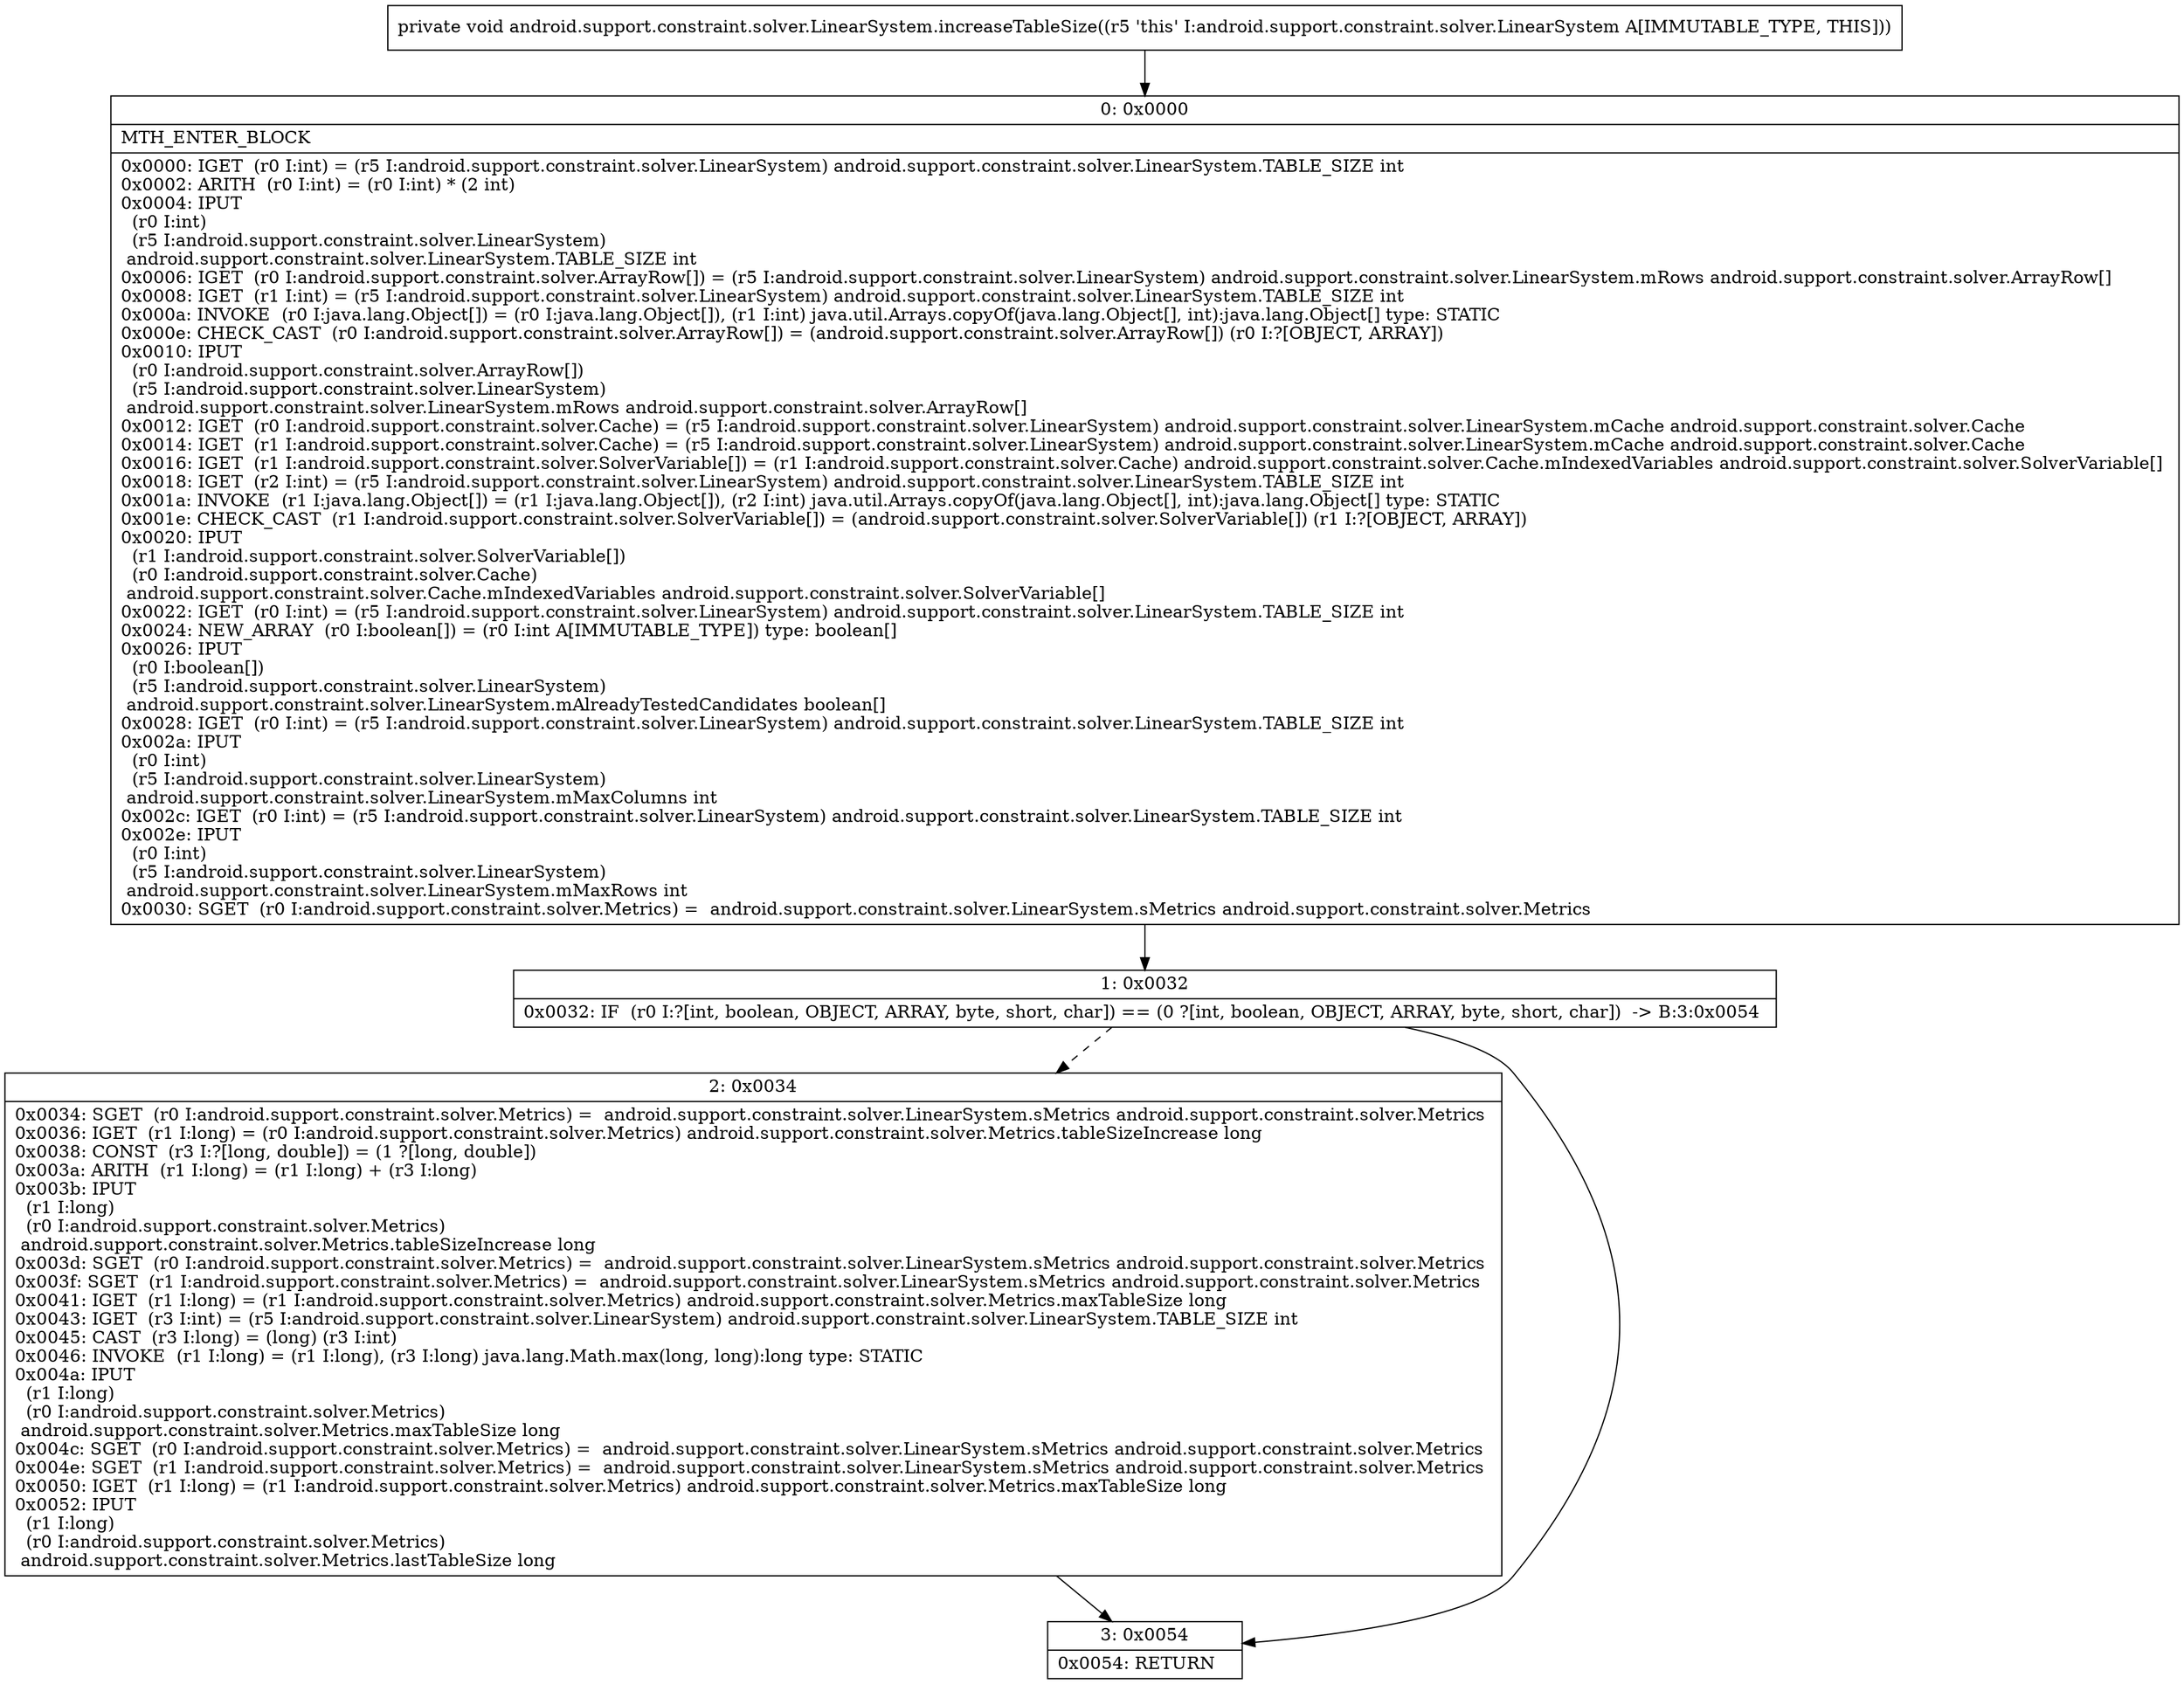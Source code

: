 digraph "CFG forandroid.support.constraint.solver.LinearSystem.increaseTableSize()V" {
Node_0 [shape=record,label="{0\:\ 0x0000|MTH_ENTER_BLOCK\l|0x0000: IGET  (r0 I:int) = (r5 I:android.support.constraint.solver.LinearSystem) android.support.constraint.solver.LinearSystem.TABLE_SIZE int \l0x0002: ARITH  (r0 I:int) = (r0 I:int) * (2 int) \l0x0004: IPUT  \l  (r0 I:int)\l  (r5 I:android.support.constraint.solver.LinearSystem)\l android.support.constraint.solver.LinearSystem.TABLE_SIZE int \l0x0006: IGET  (r0 I:android.support.constraint.solver.ArrayRow[]) = (r5 I:android.support.constraint.solver.LinearSystem) android.support.constraint.solver.LinearSystem.mRows android.support.constraint.solver.ArrayRow[] \l0x0008: IGET  (r1 I:int) = (r5 I:android.support.constraint.solver.LinearSystem) android.support.constraint.solver.LinearSystem.TABLE_SIZE int \l0x000a: INVOKE  (r0 I:java.lang.Object[]) = (r0 I:java.lang.Object[]), (r1 I:int) java.util.Arrays.copyOf(java.lang.Object[], int):java.lang.Object[] type: STATIC \l0x000e: CHECK_CAST  (r0 I:android.support.constraint.solver.ArrayRow[]) = (android.support.constraint.solver.ArrayRow[]) (r0 I:?[OBJECT, ARRAY]) \l0x0010: IPUT  \l  (r0 I:android.support.constraint.solver.ArrayRow[])\l  (r5 I:android.support.constraint.solver.LinearSystem)\l android.support.constraint.solver.LinearSystem.mRows android.support.constraint.solver.ArrayRow[] \l0x0012: IGET  (r0 I:android.support.constraint.solver.Cache) = (r5 I:android.support.constraint.solver.LinearSystem) android.support.constraint.solver.LinearSystem.mCache android.support.constraint.solver.Cache \l0x0014: IGET  (r1 I:android.support.constraint.solver.Cache) = (r5 I:android.support.constraint.solver.LinearSystem) android.support.constraint.solver.LinearSystem.mCache android.support.constraint.solver.Cache \l0x0016: IGET  (r1 I:android.support.constraint.solver.SolverVariable[]) = (r1 I:android.support.constraint.solver.Cache) android.support.constraint.solver.Cache.mIndexedVariables android.support.constraint.solver.SolverVariable[] \l0x0018: IGET  (r2 I:int) = (r5 I:android.support.constraint.solver.LinearSystem) android.support.constraint.solver.LinearSystem.TABLE_SIZE int \l0x001a: INVOKE  (r1 I:java.lang.Object[]) = (r1 I:java.lang.Object[]), (r2 I:int) java.util.Arrays.copyOf(java.lang.Object[], int):java.lang.Object[] type: STATIC \l0x001e: CHECK_CAST  (r1 I:android.support.constraint.solver.SolverVariable[]) = (android.support.constraint.solver.SolverVariable[]) (r1 I:?[OBJECT, ARRAY]) \l0x0020: IPUT  \l  (r1 I:android.support.constraint.solver.SolverVariable[])\l  (r0 I:android.support.constraint.solver.Cache)\l android.support.constraint.solver.Cache.mIndexedVariables android.support.constraint.solver.SolverVariable[] \l0x0022: IGET  (r0 I:int) = (r5 I:android.support.constraint.solver.LinearSystem) android.support.constraint.solver.LinearSystem.TABLE_SIZE int \l0x0024: NEW_ARRAY  (r0 I:boolean[]) = (r0 I:int A[IMMUTABLE_TYPE]) type: boolean[] \l0x0026: IPUT  \l  (r0 I:boolean[])\l  (r5 I:android.support.constraint.solver.LinearSystem)\l android.support.constraint.solver.LinearSystem.mAlreadyTestedCandidates boolean[] \l0x0028: IGET  (r0 I:int) = (r5 I:android.support.constraint.solver.LinearSystem) android.support.constraint.solver.LinearSystem.TABLE_SIZE int \l0x002a: IPUT  \l  (r0 I:int)\l  (r5 I:android.support.constraint.solver.LinearSystem)\l android.support.constraint.solver.LinearSystem.mMaxColumns int \l0x002c: IGET  (r0 I:int) = (r5 I:android.support.constraint.solver.LinearSystem) android.support.constraint.solver.LinearSystem.TABLE_SIZE int \l0x002e: IPUT  \l  (r0 I:int)\l  (r5 I:android.support.constraint.solver.LinearSystem)\l android.support.constraint.solver.LinearSystem.mMaxRows int \l0x0030: SGET  (r0 I:android.support.constraint.solver.Metrics) =  android.support.constraint.solver.LinearSystem.sMetrics android.support.constraint.solver.Metrics \l}"];
Node_1 [shape=record,label="{1\:\ 0x0032|0x0032: IF  (r0 I:?[int, boolean, OBJECT, ARRAY, byte, short, char]) == (0 ?[int, boolean, OBJECT, ARRAY, byte, short, char])  \-\> B:3:0x0054 \l}"];
Node_2 [shape=record,label="{2\:\ 0x0034|0x0034: SGET  (r0 I:android.support.constraint.solver.Metrics) =  android.support.constraint.solver.LinearSystem.sMetrics android.support.constraint.solver.Metrics \l0x0036: IGET  (r1 I:long) = (r0 I:android.support.constraint.solver.Metrics) android.support.constraint.solver.Metrics.tableSizeIncrease long \l0x0038: CONST  (r3 I:?[long, double]) = (1 ?[long, double]) \l0x003a: ARITH  (r1 I:long) = (r1 I:long) + (r3 I:long) \l0x003b: IPUT  \l  (r1 I:long)\l  (r0 I:android.support.constraint.solver.Metrics)\l android.support.constraint.solver.Metrics.tableSizeIncrease long \l0x003d: SGET  (r0 I:android.support.constraint.solver.Metrics) =  android.support.constraint.solver.LinearSystem.sMetrics android.support.constraint.solver.Metrics \l0x003f: SGET  (r1 I:android.support.constraint.solver.Metrics) =  android.support.constraint.solver.LinearSystem.sMetrics android.support.constraint.solver.Metrics \l0x0041: IGET  (r1 I:long) = (r1 I:android.support.constraint.solver.Metrics) android.support.constraint.solver.Metrics.maxTableSize long \l0x0043: IGET  (r3 I:int) = (r5 I:android.support.constraint.solver.LinearSystem) android.support.constraint.solver.LinearSystem.TABLE_SIZE int \l0x0045: CAST  (r3 I:long) = (long) (r3 I:int) \l0x0046: INVOKE  (r1 I:long) = (r1 I:long), (r3 I:long) java.lang.Math.max(long, long):long type: STATIC \l0x004a: IPUT  \l  (r1 I:long)\l  (r0 I:android.support.constraint.solver.Metrics)\l android.support.constraint.solver.Metrics.maxTableSize long \l0x004c: SGET  (r0 I:android.support.constraint.solver.Metrics) =  android.support.constraint.solver.LinearSystem.sMetrics android.support.constraint.solver.Metrics \l0x004e: SGET  (r1 I:android.support.constraint.solver.Metrics) =  android.support.constraint.solver.LinearSystem.sMetrics android.support.constraint.solver.Metrics \l0x0050: IGET  (r1 I:long) = (r1 I:android.support.constraint.solver.Metrics) android.support.constraint.solver.Metrics.maxTableSize long \l0x0052: IPUT  \l  (r1 I:long)\l  (r0 I:android.support.constraint.solver.Metrics)\l android.support.constraint.solver.Metrics.lastTableSize long \l}"];
Node_3 [shape=record,label="{3\:\ 0x0054|0x0054: RETURN   \l}"];
MethodNode[shape=record,label="{private void android.support.constraint.solver.LinearSystem.increaseTableSize((r5 'this' I:android.support.constraint.solver.LinearSystem A[IMMUTABLE_TYPE, THIS])) }"];
MethodNode -> Node_0;
Node_0 -> Node_1;
Node_1 -> Node_2[style=dashed];
Node_1 -> Node_3;
Node_2 -> Node_3;
}

